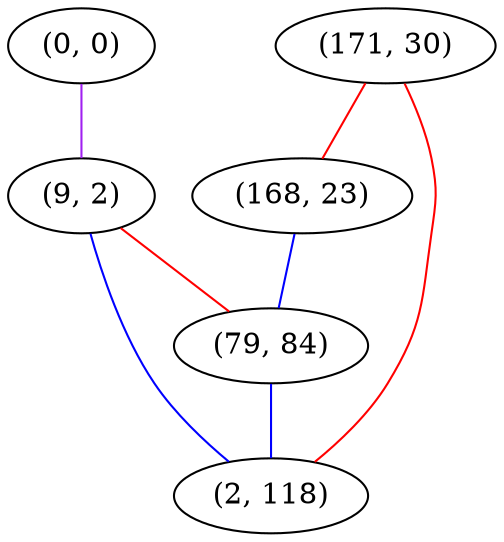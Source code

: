 graph "" {
"(0, 0)";
"(171, 30)";
"(168, 23)";
"(9, 2)";
"(79, 84)";
"(2, 118)";
"(0, 0)" -- "(9, 2)"  [color=purple, key=0, weight=4];
"(171, 30)" -- "(2, 118)"  [color=red, key=0, weight=1];
"(171, 30)" -- "(168, 23)"  [color=red, key=0, weight=1];
"(168, 23)" -- "(79, 84)"  [color=blue, key=0, weight=3];
"(9, 2)" -- "(79, 84)"  [color=red, key=0, weight=1];
"(9, 2)" -- "(2, 118)"  [color=blue, key=0, weight=3];
"(79, 84)" -- "(2, 118)"  [color=blue, key=0, weight=3];
}

